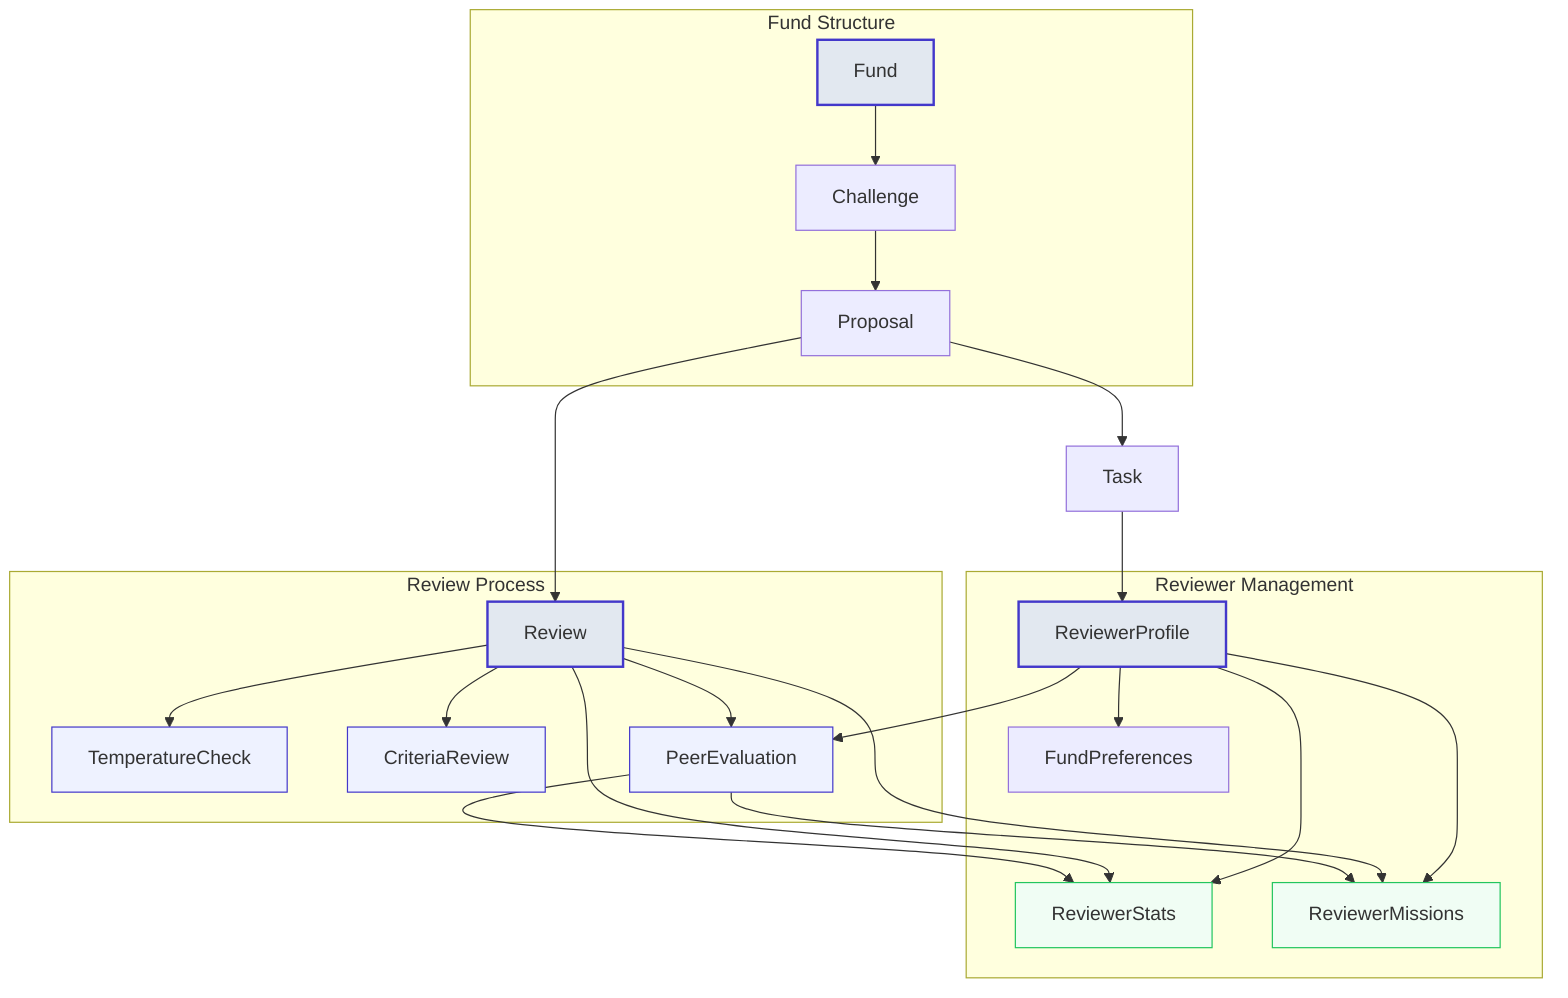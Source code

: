 flowchart TD
    %% Fund Structure
    Fund[Fund] --> Challenge[Challenge]
    Challenge --> Proposal[Proposal]
    
    %% Reviewer Structure
    Reviewer[ReviewerProfile] --> Preferences[FundPreferences]
    Reviewer --> Stats[ReviewerStats]
    Reviewer --> Missions[ReviewerMissions]
    
    %% Review Process
    Proposal --> Review[Review]
    Review --> TempCheck[TemperatureCheck]
    Review --> CritReview[CriteriaReview]
    
    %% Peer Review Process
    Review --> PeerEval[PeerEvaluation]
    Reviewer --> PeerEval
    
    %% Assignments and Tasks
    Proposal --> Task[Task]
    Task --> Reviewer
    
    %% Stats and Metrics Flow
    Review --> Stats
    PeerEval --> Stats
    
    %% Missions Flow
    Review --> Missions
    PeerEval --> Missions
    
    %% Subgraphs for organization
    subgraph Fund Structure
        Fund
        Challenge
        Proposal
    end
    
    subgraph Reviewer Management
        Reviewer
        Preferences
        Stats
        Missions
    end
    
    subgraph Review Process
        Review
        TempCheck
        CritReview
        PeerEval
    end
    
    classDef core fill:#e2e8f0,stroke:#4338ca,stroke-width:2px
    classDef process fill:#eef2ff,stroke:#4338ca
    classDef stats fill:#f0fdf4,stroke:#22c55e
    
    class Fund,Reviewer,Review core
    class TempCheck,CritReview,PeerEval process
    class Stats,Missions stats